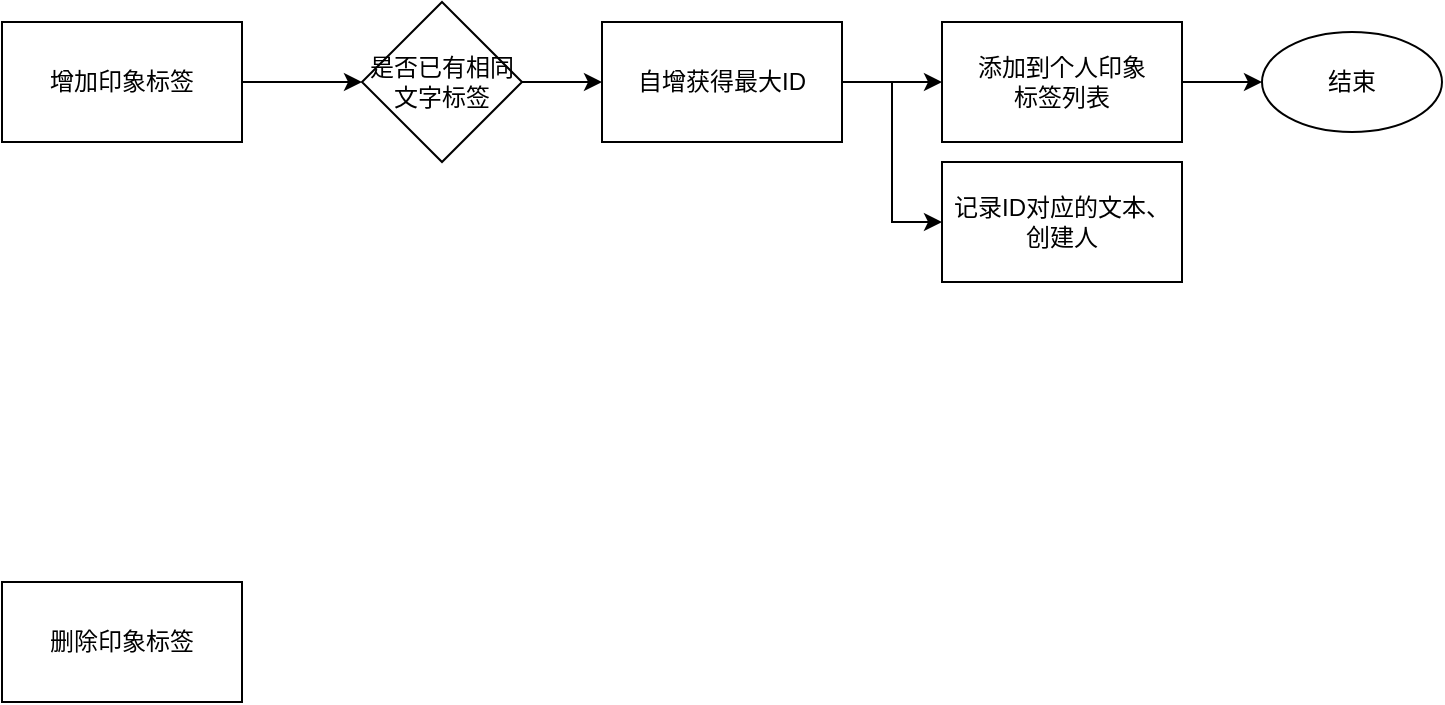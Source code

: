 <mxfile version="15.9.4" type="github">
  <diagram id="51dJ9gH7P7qgkjwUIwsL" name="Page-1">
    <mxGraphModel dx="1298" dy="742" grid="1" gridSize="10" guides="1" tooltips="1" connect="1" arrows="1" fold="1" page="1" pageScale="1" pageWidth="827" pageHeight="1169" math="0" shadow="0">
      <root>
        <mxCell id="0" />
        <mxCell id="1" parent="0" />
        <mxCell id="ABUXH3rSY7tyzEH833zm-10" style="edgeStyle=orthogonalEdgeStyle;rounded=0;orthogonalLoop=1;jettySize=auto;html=1;" edge="1" parent="1" source="ABUXH3rSY7tyzEH833zm-1" target="ABUXH3rSY7tyzEH833zm-2">
          <mxGeometry relative="1" as="geometry" />
        </mxCell>
        <mxCell id="ABUXH3rSY7tyzEH833zm-1" value="增加印象标签" style="rounded=0;whiteSpace=wrap;html=1;" vertex="1" parent="1">
          <mxGeometry x="54" y="30" width="120" height="60" as="geometry" />
        </mxCell>
        <mxCell id="ABUXH3rSY7tyzEH833zm-11" style="edgeStyle=orthogonalEdgeStyle;rounded=0;orthogonalLoop=1;jettySize=auto;html=1;" edge="1" parent="1" source="ABUXH3rSY7tyzEH833zm-2" target="ABUXH3rSY7tyzEH833zm-7">
          <mxGeometry relative="1" as="geometry" />
        </mxCell>
        <mxCell id="ABUXH3rSY7tyzEH833zm-2" value="是否已有相同文字标签" style="rhombus;whiteSpace=wrap;html=1;" vertex="1" parent="1">
          <mxGeometry x="234" y="20" width="80" height="80" as="geometry" />
        </mxCell>
        <mxCell id="ABUXH3rSY7tyzEH833zm-6" value="结束" style="ellipse;whiteSpace=wrap;html=1;" vertex="1" parent="1">
          <mxGeometry x="684" y="35" width="90" height="50" as="geometry" />
        </mxCell>
        <mxCell id="ABUXH3rSY7tyzEH833zm-12" style="edgeStyle=orthogonalEdgeStyle;rounded=0;orthogonalLoop=1;jettySize=auto;html=1;exitX=1;exitY=0.5;exitDx=0;exitDy=0;" edge="1" parent="1" source="ABUXH3rSY7tyzEH833zm-7" target="ABUXH3rSY7tyzEH833zm-8">
          <mxGeometry relative="1" as="geometry" />
        </mxCell>
        <mxCell id="ABUXH3rSY7tyzEH833zm-13" style="edgeStyle=orthogonalEdgeStyle;rounded=0;orthogonalLoop=1;jettySize=auto;html=1;entryX=0;entryY=0.5;entryDx=0;entryDy=0;" edge="1" parent="1" source="ABUXH3rSY7tyzEH833zm-7" target="ABUXH3rSY7tyzEH833zm-9">
          <mxGeometry relative="1" as="geometry" />
        </mxCell>
        <mxCell id="ABUXH3rSY7tyzEH833zm-7" value="自增获得最大ID" style="rounded=0;whiteSpace=wrap;html=1;" vertex="1" parent="1">
          <mxGeometry x="354" y="30" width="120" height="60" as="geometry" />
        </mxCell>
        <mxCell id="ABUXH3rSY7tyzEH833zm-14" style="edgeStyle=orthogonalEdgeStyle;rounded=0;orthogonalLoop=1;jettySize=auto;html=1;exitX=1;exitY=0.5;exitDx=0;exitDy=0;entryX=0;entryY=0.5;entryDx=0;entryDy=0;" edge="1" parent="1" source="ABUXH3rSY7tyzEH833zm-8" target="ABUXH3rSY7tyzEH833zm-6">
          <mxGeometry relative="1" as="geometry" />
        </mxCell>
        <mxCell id="ABUXH3rSY7tyzEH833zm-8" value="添加到个人印象&lt;br&gt;标签列表" style="rounded=0;whiteSpace=wrap;html=1;" vertex="1" parent="1">
          <mxGeometry x="524" y="30" width="120" height="60" as="geometry" />
        </mxCell>
        <mxCell id="ABUXH3rSY7tyzEH833zm-9" value="记录ID对应的文本、创建人" style="rounded=0;whiteSpace=wrap;html=1;" vertex="1" parent="1">
          <mxGeometry x="524" y="100" width="120" height="60" as="geometry" />
        </mxCell>
        <mxCell id="ABUXH3rSY7tyzEH833zm-15" value="删除印象标签" style="rounded=0;whiteSpace=wrap;html=1;" vertex="1" parent="1">
          <mxGeometry x="54" y="310" width="120" height="60" as="geometry" />
        </mxCell>
      </root>
    </mxGraphModel>
  </diagram>
</mxfile>
